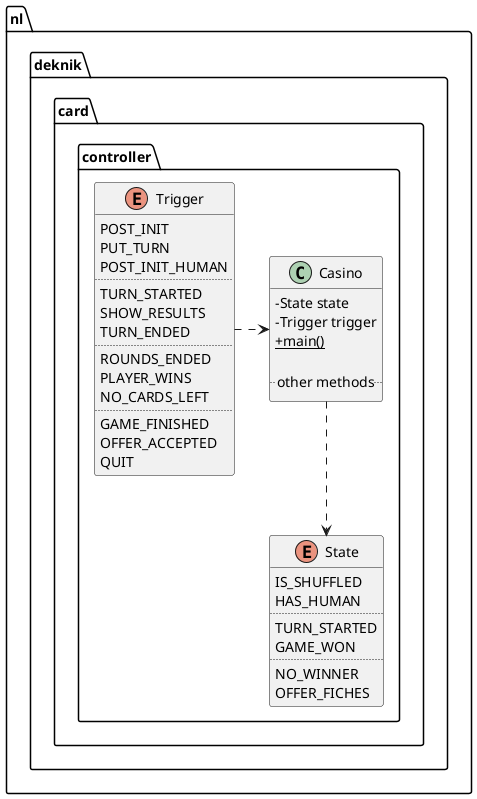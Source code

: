 @startuml src/main/resources/plantuml/GalacticCasinoController.png
skinparam classAttributeIconSize 0
package "nl.deknik.card" {
package "controller" {
class Casino {
- State state
- Trigger trigger
+ {static} main()

..other methods..
}
Casino ..> State
Trigger -right-..> Casino
enum State {
IS_SHUFFLED
HAS_HUMAN
..
TURN_STARTED
GAME_WON
..
NO_WINNER
OFFER_FICHES
}
enum Trigger {
POST_INIT
PUT_TURN
POST_INIT_HUMAN
..
TURN_STARTED
SHOW_RESULTS
TURN_ENDED
..
ROUNDS_ENDED
PLAYER_WINS
NO_CARDS_LEFT
..
GAME_FINISHED
OFFER_ACCEPTED
QUIT
}

@enduml